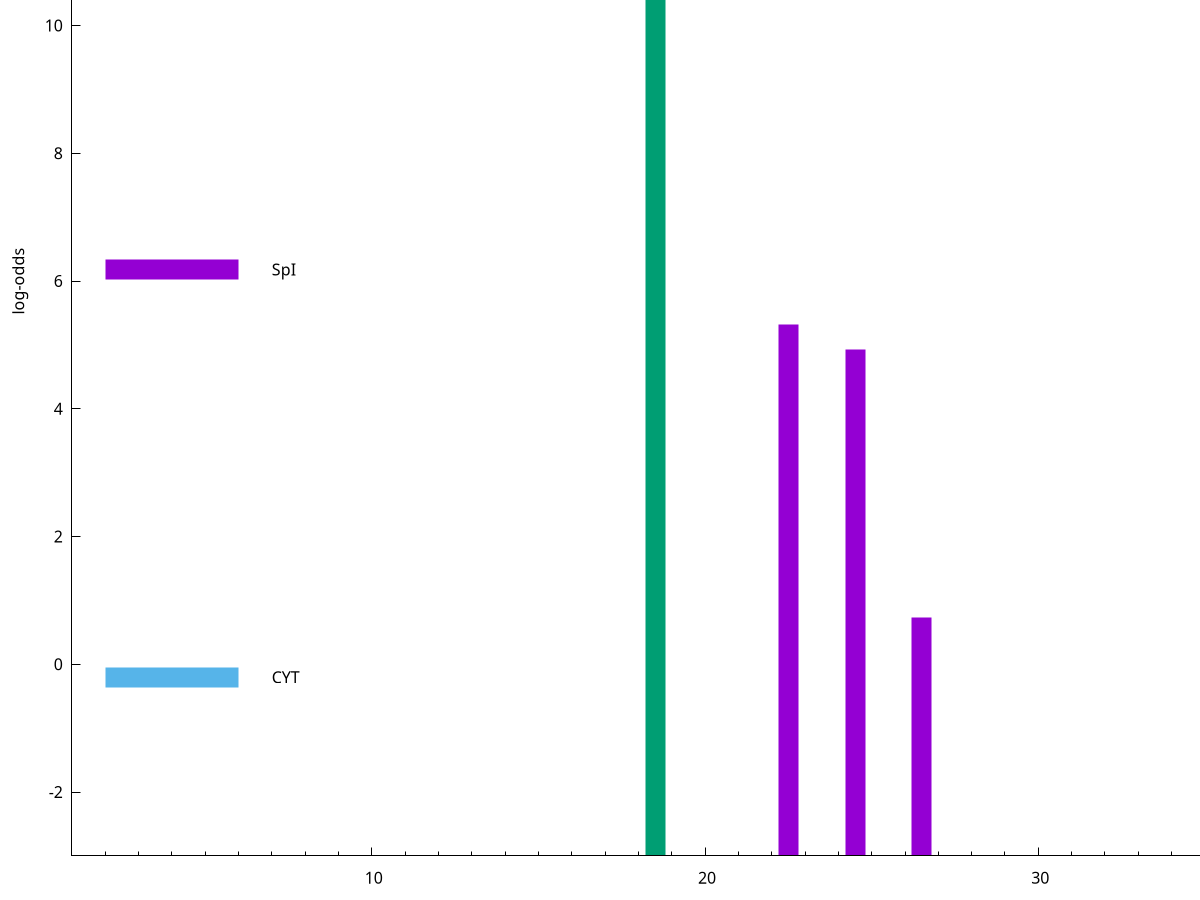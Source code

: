 set title "LipoP predictions for SRR4017825.gff"
set size 2., 1.4
set xrange [1:70] 
set mxtics 10
set yrange [-3:15]
set y2range [0:18]
set ylabel "log-odds"
set term postscript eps color solid "Helvetica" 30
set output "SRR4017825.gff44.eps"
set arrow from 2,13.1921 to 6,13.1921 nohead lt 2 lw 20
set label "SpII" at 7,13.1921
set arrow from 2,6.18187 to 6,6.18187 nohead lt 1 lw 20
set label "SpI" at 7,6.18187
set arrow from 2,-0.200913 to 6,-0.200913 nohead lt 3 lw 20
set label "CYT" at 7,-0.200913
set arrow from 2,13.1921 to 6,13.1921 nohead lt 2 lw 20
set label "SpII" at 7,13.1921
# NOTE: The scores below are the log-odds scores with the threshold
# NOTE: subtracted (a hack to make gnuplot make the histogram all
# NOTE: look nice).
plot "-" axes x1y2 title "" with impulses lt 2 lw 20, "-" axes x1y2 title "" with impulses lt 1 lw 20
18.500000 16.192100
e
22.500000 8.328100
24.500000 7.935380
26.500000 3.736776
e
exit

